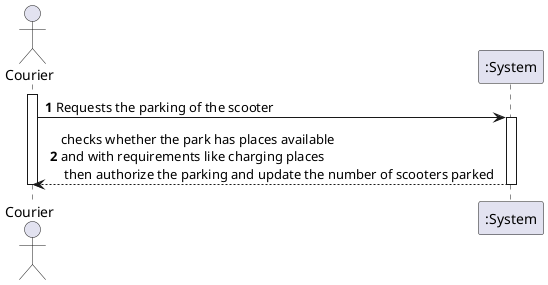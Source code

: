 @startuml
autonumber
actor "Courier" as COR

activate COR
COR -> ":System" : Requests the parking of the scooter
activate ":System"
":System" --> COR : checks whether the park has places available \nand with requirements like charging places\n then authorize the parking and update the number of scooters parked
deactivate ":System"




deactivate COR
@enduml
